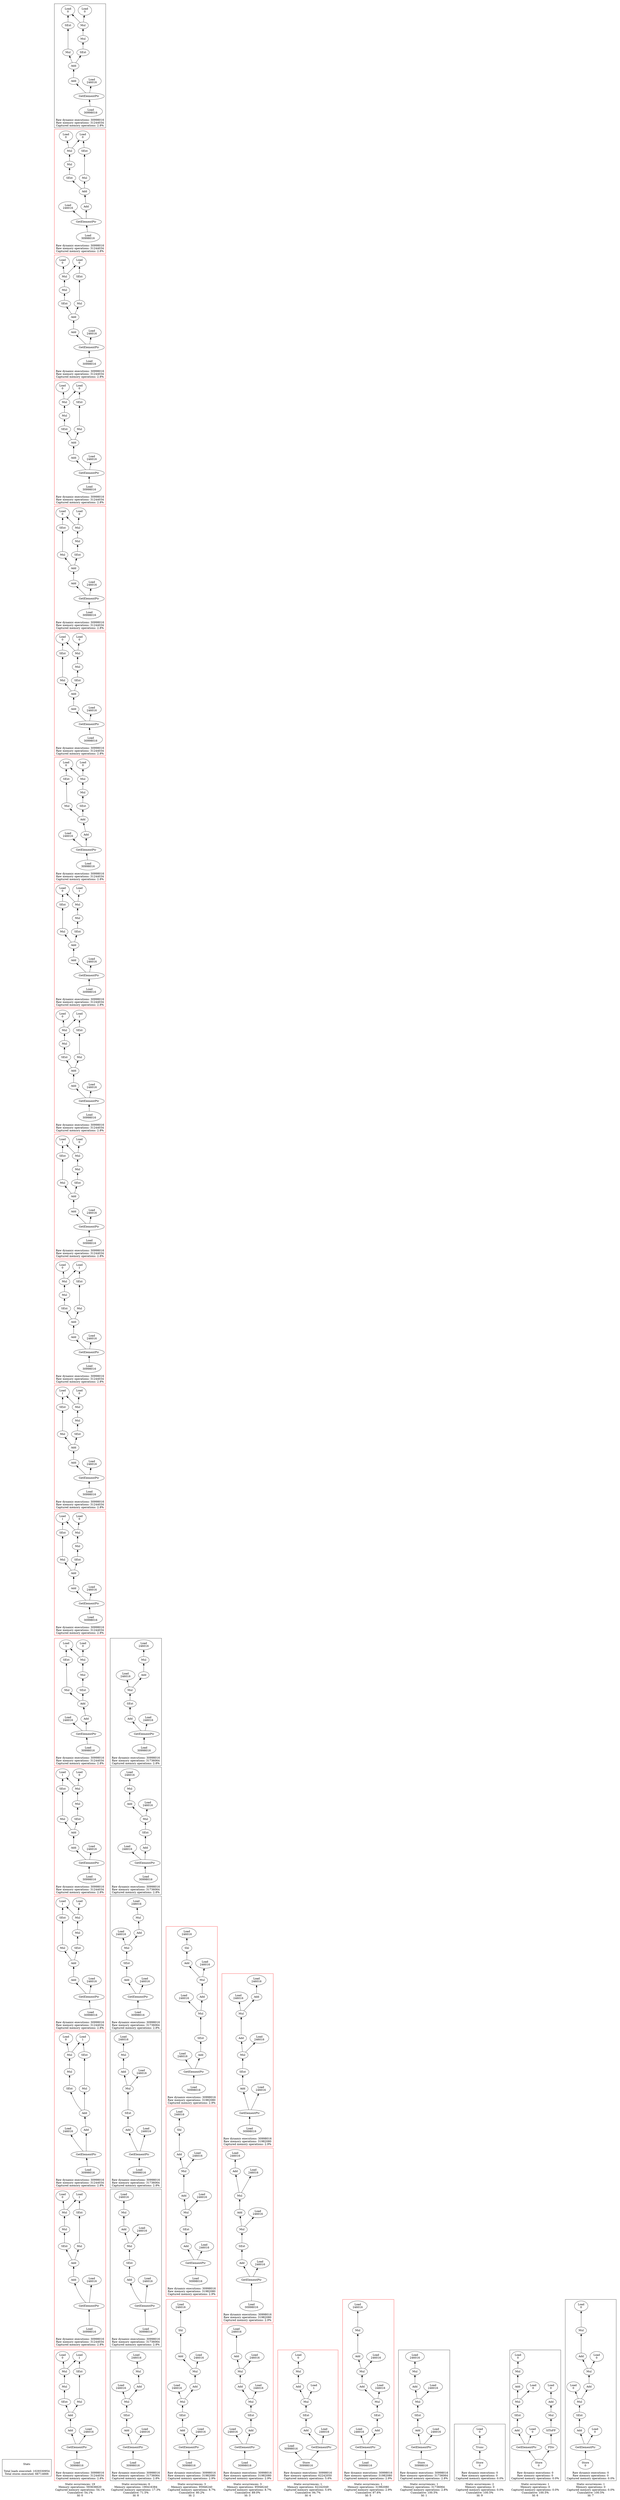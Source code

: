 strict digraph {
rankdir=BT
subgraph {
Stats [shape=plaintext]
cluster=true
label="Total loads executed: 1029330954\nTotal stores executed: 66714666"
}
subgraph {
subgraph {
"0_1_630" [label="Add"]
"0_1_524" [label="Add"]
"0_1_630" -> "0_1_524"
"0_1_523" [label="Mul"]
"0_1_458" [label="SExt"]
"0_1_523" -> "0_1_458"
"0_1_476" [label="Mul"]
"0_1_437" [label="Mul"]
"0_1_476" -> "0_1_437"
"0_1_486" [label="SExt"]
"0_1_524" -> "0_1_486"
"0_1_631" [label="GetElementPtr"]
"0_1_514" [label="Load\n246016"]
"0_1_631" -> "0_1_514"
"0_1_426" [label="Load\n0"]
"0_1_458" -> "0_1_426"
"0_1_631" -> "0_1_630"
"0_1_486" -> "0_1_476"
"0_1_423" [label="Load\n0"]
"0_1_437" -> "0_1_423"
{
rank=min
"0_1_632" [label="Load\n30998016"]
}
"0_1_632" -> "0_1_631"
"0_1_524" -> "0_1_523"
"0_1_437" -> "0_1_426"
cluster=true
label="Raw dynamic executions: 30998016\nRaw memory operations: 31244034\nCaptured memory operations: 2.8%"
}
subgraph {
{
rank=max
"0_2" [shape=point style=invis]
"0_2" -> "0_1_632" [style=invis]
}
"0_2_484" [label="SExt"]
"0_2_476" [label="Mul"]
"0_2_484" -> "0_2_476"
"0_2_640" [label="GetElementPtr"]
"0_2_514" [label="Load\n246016"]
"0_2_640" -> "0_2_514"
"0_2_515" [label="Mul"]
"0_2_457" [label="SExt"]
"0_2_515" -> "0_2_457"
"0_2_437" [label="Mul"]
"0_2_476" -> "0_2_437"
"0_2_639" [label="Add"]
"0_2_531" [label="Add"]
"0_2_639" -> "0_2_531"
"0_2_426" [label="Load\n0"]
"0_2_457" -> "0_2_426"
{
rank=min
"0_2_641" [label="Load\n30998016"]
}
"0_2_641" -> "0_2_640"
"0_2_531" -> "0_2_484"
"0_2_423" [label="Load\n0"]
"0_2_437" -> "0_2_423"
"0_2_640" -> "0_2_639"
"0_2_437" -> "0_2_426"
"0_2_531" -> "0_2_515"
cluster=true
label="Raw dynamic executions: 30998016\nRaw memory operations: 31244034\nCaptured memory operations: 2.8%"
color=red
}
subgraph {
{
rank=max
"0_3" [shape=point style=invis]
"0_3" -> "0_2_641" [style=invis]
}
"0_3_487" [label="SExt"]
"0_3_474" [label="Mul"]
"0_3_487" -> "0_3_474"
"0_3_540" [label="Add"]
"0_3_523" [label="Mul"]
"0_3_540" -> "0_3_523"
"0_3_646" [label="Add"]
"0_3_646" -> "0_3_540"
"0_3_458" [label="SExt"]
"0_3_523" -> "0_3_458"
"0_3_436" [label="Mul"]
"0_3_474" -> "0_3_436"
"0_3_647" [label="GetElementPtr"]
"0_3_514" [label="Load\n246016"]
"0_3_647" -> "0_3_514"
"0_3_426" [label="Load\n0"]
"0_3_458" -> "0_3_426"
"0_3_436" -> "0_3_426"
"0_3_423" [label="Load\n0"]
"0_3_436" -> "0_3_423"
"0_3_540" -> "0_3_487"
"0_3_647" -> "0_3_646"
{
rank=min
"0_3_648" [label="Load\n30998016"]
}
"0_3_648" -> "0_3_647"
cluster=true
label="Raw dynamic executions: 30998016\nRaw memory operations: 31244034\nCaptured memory operations: 2.8%"
color=red
}
subgraph {
{
rank=max
"0_4" [shape=point style=invis]
"0_4" -> "0_3_648" [style=invis]
}
"0_4_543" [label="Add"]
"0_4_480" [label="SExt"]
"0_4_543" -> "0_4_480"
"0_4_456" [label="SExt"]
"0_4_426" [label="Load\n0"]
"0_4_456" -> "0_4_426"
"0_4_474" [label="Mul"]
"0_4_436" [label="Mul"]
"0_4_474" -> "0_4_436"
"0_4_436" -> "0_4_426"
{
rank=min
"0_4_651" [label="Load\n30998016"]
}
"0_4_650" [label="GetElementPtr"]
"0_4_651" -> "0_4_650"
"0_4_649" [label="Add"]
"0_4_649" -> "0_4_543"
"0_4_542" [label="Mul"]
"0_4_543" -> "0_4_542"
"0_4_514" [label="Load\n246016"]
"0_4_650" -> "0_4_514"
"0_4_423" [label="Load\n0"]
"0_4_436" -> "0_4_423"
"0_4_542" -> "0_4_456"
"0_4_650" -> "0_4_649"
"0_4_480" -> "0_4_474"
cluster=true
label="Raw dynamic executions: 30998016\nRaw memory operations: 31244034\nCaptured memory operations: 2.8%"
color=red
}
subgraph {
{
rank=max
"0_5" [shape=point style=invis]
"0_5" -> "0_4_651" [style=invis]
}
"0_5_544" [label="Add"]
"0_5_523" [label="Mul"]
"0_5_544" -> "0_5_523"
"0_5_654" [label="GetElementPtr"]
"0_5_653" [label="Add"]
"0_5_654" -> "0_5_653"
"0_5_458" [label="SExt"]
"0_5_523" -> "0_5_458"
"0_5_479" [label="Mul"]
"0_5_441" [label="Mul"]
"0_5_479" -> "0_5_441"
"0_5_426" [label="Load\n0"]
"0_5_458" -> "0_5_426"
"0_5_488" [label="SExt"]
"0_5_544" -> "0_5_488"
"0_5_514" [label="Load\n246016"]
"0_5_654" -> "0_5_514"
{
rank=min
"0_5_655" [label="Load\n30998016"]
}
"0_5_655" -> "0_5_654"
"0_5_441" -> "0_5_426"
"0_5_653" -> "0_5_544"
"0_5_488" -> "0_5_479"
"0_5_423" [label="Load\n0"]
"0_5_441" -> "0_5_423"
cluster=true
label="Raw dynamic executions: 30998016\nRaw memory operations: 31244034\nCaptured memory operations: 2.8%"
color=red
}
subgraph {
{
rank=max
"0_6" [shape=point style=invis]
"0_6" -> "0_5_655" [style=invis]
}
"0_6_545" [label="Add"]
"0_6_542" [label="Mul"]
"0_6_545" -> "0_6_542"
"0_6_456" [label="SExt"]
"0_6_426" [label="Load\n0"]
"0_6_456" -> "0_6_426"
"0_6_481" [label="SExt"]
"0_6_545" -> "0_6_481"
"0_6_657" [label="Add"]
"0_6_657" -> "0_6_545"
"0_6_658" [label="GetElementPtr"]
"0_6_658" -> "0_6_657"
"0_6_479" [label="Mul"]
"0_6_481" -> "0_6_479"
"0_6_441" [label="Mul"]
"0_6_479" -> "0_6_441"
{
rank=min
"0_6_659" [label="Load\n30998016"]
}
"0_6_659" -> "0_6_658"
"0_6_441" -> "0_6_426"
"0_6_542" -> "0_6_456"
"0_6_514" [label="Load\n246016"]
"0_6_658" -> "0_6_514"
"0_6_423" [label="Load\n0"]
"0_6_441" -> "0_6_423"
cluster=true
label="Raw dynamic executions: 30998016\nRaw memory operations: 31244034\nCaptured memory operations: 2.8%"
color=red
}
subgraph {
{
rank=max
"0_7" [shape=point style=invis]
"0_7" -> "0_6_659" [style=invis]
}
"0_7_666" [label="GetElementPtr"]
"0_7_514" [label="Load\n246016"]
"0_7_666" -> "0_7_514"
"0_7_523" [label="Mul"]
"0_7_458" [label="SExt"]
"0_7_523" -> "0_7_458"
"0_7_476" [label="Mul"]
"0_7_437" [label="Mul"]
"0_7_476" -> "0_7_437"
"0_7_524" [label="Add"]
"0_7_486" [label="SExt"]
"0_7_524" -> "0_7_486"
"0_7_665" [label="Add"]
"0_7_665" -> "0_7_524"
"0_7_426" [label="Load\n0"]
"0_7_458" -> "0_7_426"
{
rank=min
"0_7_667" [label="Load\n30998016"]
}
"0_7_667" -> "0_7_666"
"0_7_486" -> "0_7_476"
"0_7_423" [label="Load\n0"]
"0_7_437" -> "0_7_423"
"0_7_524" -> "0_7_523"
"0_7_437" -> "0_7_426"
"0_7_666" -> "0_7_665"
cluster=true
label="Raw dynamic executions: 30998016\nRaw memory operations: 31244034\nCaptured memory operations: 2.8%"
color=red
}
subgraph {
{
rank=max
"0_0" [shape=point style=invis]
"0_0" -> "0_7_667" [style=invis]
}
"0_0_515" [label="Mul"]
"0_0_457" [label="SExt"]
"0_0_515" -> "0_0_457"
"0_0_625" [label="GetElementPtr"]
"0_0_624" [label="Add"]
"0_0_625" -> "0_0_624"
"0_0_474" [label="Mul"]
"0_0_436" [label="Mul"]
"0_0_474" -> "0_0_436"
"0_0_514" [label="Load\n246016"]
"0_0_625" -> "0_0_514"
{
rank=min
"0_0_626" [label="Load\n30998016"]
}
"0_0_626" -> "0_0_625"
"0_0_426" [label="Load\n0"]
"0_0_436" -> "0_0_426"
"0_0_516" [label="Add"]
"0_0_624" -> "0_0_516"
"0_0_483" [label="SExt"]
"0_0_483" -> "0_0_474"
"0_0_457" -> "0_0_426"
"0_0_516" -> "0_0_515"
"0_0_516" -> "0_0_483"
"0_0_423" [label="Load\n1"]
"0_0_436" -> "0_0_423"
cluster=true
label="Raw dynamic executions: 30998016\nRaw memory operations: 31244034\nCaptured memory operations: 2.8%"
color=red
}
subgraph {
{
rank=max
"0_8" [shape=point style=invis]
"0_8" -> "0_0_626" [style=invis]
}
"0_8_482" [label="SExt"]
"0_8_476" [label="Mul"]
"0_8_482" -> "0_8_476"
"0_8_456" [label="SExt"]
"0_8_426" [label="Load\n1"]
"0_8_456" -> "0_8_426"
"0_8_551" [label="Add"]
"0_8_551" -> "0_8_482"
"0_8_437" [label="Mul"]
"0_8_476" -> "0_8_437"
"0_8_669" [label="GetElementPtr"]
"0_8_668" [label="Add"]
"0_8_669" -> "0_8_668"
"0_8_514" [label="Load\n246016"]
"0_8_669" -> "0_8_514"
"0_8_668" -> "0_8_551"
"0_8_423" [label="Load\n0"]
"0_8_437" -> "0_8_423"
"0_8_542" [label="Mul"]
"0_8_542" -> "0_8_456"
{
rank=min
"0_8_670" [label="Load\n30998016"]
}
"0_8_670" -> "0_8_669"
"0_8_551" -> "0_8_542"
"0_8_437" -> "0_8_426"
cluster=true
label="Raw dynamic executions: 30998016\nRaw memory operations: 31244034\nCaptured memory operations: 2.8%"
color=red
}
subgraph {
{
rank=max
"0_9" [shape=point style=invis]
"0_9" -> "0_8_670" [style=invis]
}
"0_9_673" [label="Add"]
"0_9_524" [label="Add"]
"0_9_673" -> "0_9_524"
"0_9_523" [label="Mul"]
"0_9_458" [label="SExt"]
"0_9_523" -> "0_9_458"
"0_9_476" [label="Mul"]
"0_9_437" [label="Mul"]
"0_9_476" -> "0_9_437"
"0_9_486" [label="SExt"]
"0_9_524" -> "0_9_486"
{
rank=min
"0_9_675" [label="Load\n30998016"]
}
"0_9_674" [label="GetElementPtr"]
"0_9_675" -> "0_9_674"
"0_9_514" [label="Load\n246016"]
"0_9_674" -> "0_9_514"
"0_9_426" [label="Load\n1"]
"0_9_458" -> "0_9_426"
"0_9_674" -> "0_9_673"
"0_9_486" -> "0_9_476"
"0_9_423" [label="Load\n0"]
"0_9_437" -> "0_9_423"
"0_9_524" -> "0_9_523"
"0_9_437" -> "0_9_426"
cluster=true
label="Raw dynamic executions: 30998016\nRaw memory operations: 31244034\nCaptured memory operations: 2.8%"
color=red
}
subgraph {
{
rank=max
"0_10" [shape=point style=invis]
"0_10" -> "0_9_675" [style=invis]
}
"0_10_482" [label="SExt"]
"0_10_476" [label="Mul"]
"0_10_482" -> "0_10_476"
"0_10_456" [label="SExt"]
"0_10_426" [label="Load\n1"]
"0_10_456" -> "0_10_426"
"0_10_551" [label="Add"]
"0_10_551" -> "0_10_482"
"0_10_677" [label="Add"]
"0_10_677" -> "0_10_551"
"0_10_437" [label="Mul"]
"0_10_476" -> "0_10_437"
{
rank=min
"0_10_679" [label="Load\n30998016"]
}
"0_10_678" [label="GetElementPtr"]
"0_10_679" -> "0_10_678"
"0_10_678" -> "0_10_677"
"0_10_423" [label="Load\n0"]
"0_10_437" -> "0_10_423"
"0_10_514" [label="Load\n246016"]
"0_10_678" -> "0_10_514"
"0_10_542" [label="Mul"]
"0_10_542" -> "0_10_456"
"0_10_551" -> "0_10_542"
"0_10_437" -> "0_10_426"
cluster=true
label="Raw dynamic executions: 30998016\nRaw memory operations: 31244034\nCaptured memory operations: 2.8%"
color=red
}
subgraph {
{
rank=max
"0_11" [shape=point style=invis]
"0_11" -> "0_10_679" [style=invis]
}
"0_11_515" [label="Mul"]
"0_11_457" [label="SExt"]
"0_11_515" -> "0_11_457"
"0_11_474" [label="Mul"]
"0_11_436" [label="Mul"]
"0_11_474" -> "0_11_436"
"0_11_685" [label="Add"]
"0_11_516" [label="Add"]
"0_11_685" -> "0_11_516"
"0_11_426" [label="Load\n1"]
"0_11_436" -> "0_11_426"
"0_11_483" [label="SExt"]
"0_11_483" -> "0_11_474"
"0_11_457" -> "0_11_426"
"0_11_516" -> "0_11_515"
"0_11_516" -> "0_11_483"
{
rank=min
"0_11_687" [label="Load\n30998016"]
}
"0_11_686" [label="GetElementPtr"]
"0_11_687" -> "0_11_686"
"0_11_423" [label="Load\n0"]
"0_11_436" -> "0_11_423"
"0_11_514" [label="Load\n246016"]
"0_11_686" -> "0_11_514"
"0_11_686" -> "0_11_685"
cluster=true
label="Raw dynamic executions: 30998016\nRaw memory operations: 31244034\nCaptured memory operations: 2.8%"
color=red
}
subgraph {
{
rank=max
"0_12" [shape=point style=invis]
"0_12" -> "0_11_687" [style=invis]
}
"0_12_689" [label="GetElementPtr"]
"0_12_688" [label="Add"]
"0_12_689" -> "0_12_688"
"0_12_515" [label="Mul"]
"0_12_457" [label="SExt"]
"0_12_515" -> "0_12_457"
"0_12_558" [label="Add"]
"0_12_688" -> "0_12_558"
"0_12_514" [label="Load\n246016"]
"0_12_689" -> "0_12_514"
{
rank=min
"0_12_690" [label="Load\n30998016"]
}
"0_12_690" -> "0_12_689"
"0_12_479" [label="Mul"]
"0_12_441" [label="Mul"]
"0_12_479" -> "0_12_441"
"0_12_485" [label="SExt"]
"0_12_485" -> "0_12_479"
"0_12_558" -> "0_12_515"
"0_12_558" -> "0_12_485"
"0_12_426" [label="Load\n1"]
"0_12_457" -> "0_12_426"
"0_12_441" -> "0_12_426"
"0_12_423" [label="Load\n0"]
"0_12_441" -> "0_12_423"
cluster=true
label="Raw dynamic executions: 30998016\nRaw memory operations: 31244034\nCaptured memory operations: 2.8%"
color=red
}
subgraph {
{
rank=max
"0_13" [shape=point style=invis]
"0_13" -> "0_12_690" [style=invis]
}
"0_13_515" [label="Mul"]
"0_13_457" [label="SExt"]
"0_13_515" -> "0_13_457"
{
rank=min
"0_13_694" [label="Load\n30998016"]
}
"0_13_693" [label="GetElementPtr"]
"0_13_694" -> "0_13_693"
"0_13_474" [label="Mul"]
"0_13_436" [label="Mul"]
"0_13_474" -> "0_13_436"
"0_13_426" [label="Load\n1"]
"0_13_436" -> "0_13_426"
"0_13_514" [label="Load\n246016"]
"0_13_693" -> "0_13_514"
"0_13_483" [label="SExt"]
"0_13_483" -> "0_13_474"
"0_13_457" -> "0_13_426"
"0_13_516" [label="Add"]
"0_13_516" -> "0_13_515"
"0_13_516" -> "0_13_483"
"0_13_423" [label="Load\n0"]
"0_13_436" -> "0_13_423"
"0_13_692" [label="Add"]
"0_13_692" -> "0_13_516"
"0_13_693" -> "0_13_692"
cluster=true
label="Raw dynamic executions: 30998016\nRaw memory operations: 31244034\nCaptured memory operations: 2.8%"
color=red
}
subgraph {
{
rank=max
"0_14" [shape=point style=invis]
"0_14" -> "0_13_694" [style=invis]
}
"0_14_515" [label="Mul"]
"0_14_457" [label="SExt"]
"0_14_515" -> "0_14_457"
"0_14_696" [label="Add"]
"0_14_558" [label="Add"]
"0_14_696" -> "0_14_558"
{
rank=min
"0_14_698" [label="Load\n30998016"]
}
"0_14_697" [label="GetElementPtr"]
"0_14_698" -> "0_14_697"
"0_14_514" [label="Load\n246016"]
"0_14_697" -> "0_14_514"
"0_14_479" [label="Mul"]
"0_14_441" [label="Mul"]
"0_14_479" -> "0_14_441"
"0_14_485" [label="SExt"]
"0_14_485" -> "0_14_479"
"0_14_558" -> "0_14_515"
"0_14_558" -> "0_14_485"
"0_14_426" [label="Load\n1"]
"0_14_457" -> "0_14_426"
"0_14_441" -> "0_14_426"
"0_14_423" [label="Load\n0"]
"0_14_441" -> "0_14_423"
"0_14_697" -> "0_14_696"
cluster=true
label="Raw dynamic executions: 30998016\nRaw memory operations: 31244034\nCaptured memory operations: 2.8%"
color=red
}
subgraph {
{
rank=max
"0_15" [shape=point style=invis]
"0_15" -> "0_14_698" [style=invis]
}
"0_15_515" [label="Mul"]
"0_15_457" [label="SExt"]
"0_15_515" -> "0_15_457"
{
rank=min
"0_15_706" [label="Load\n30998016"]
}
"0_15_705" [label="GetElementPtr"]
"0_15_706" -> "0_15_705"
"0_15_479" [label="Mul"]
"0_15_441" [label="Mul"]
"0_15_479" -> "0_15_441"
"0_15_558" [label="Add"]
"0_15_558" -> "0_15_515"
"0_15_704" [label="Add"]
"0_15_705" -> "0_15_704"
"0_15_485" [label="SExt"]
"0_15_485" -> "0_15_479"
"0_15_558" -> "0_15_485"
"0_15_426" [label="Load\n1"]
"0_15_457" -> "0_15_426"
"0_15_441" -> "0_15_426"
"0_15_514" [label="Load\n246016"]
"0_15_705" -> "0_15_514"
"0_15_704" -> "0_15_558"
"0_15_423" [label="Load\n0"]
"0_15_441" -> "0_15_423"
cluster=true
label="Raw dynamic executions: 30998016\nRaw memory operations: 31244034\nCaptured memory operations: 2.8%"
color=red
}
subgraph {
{
rank=max
"0_16" [shape=point style=invis]
"0_16" -> "0_15_706" [style=invis]
}
"0_16_482" [label="SExt"]
"0_16_476" [label="Mul"]
"0_16_482" -> "0_16_476"
"0_16_456" [label="SExt"]
"0_16_426" [label="Load\n1"]
"0_16_456" -> "0_16_426"
"0_16_551" [label="Add"]
"0_16_551" -> "0_16_482"
"0_16_437" [label="Mul"]
"0_16_476" -> "0_16_437"
"0_16_712" [label="GetElementPtr"]
"0_16_514" [label="Load\n246016"]
"0_16_712" -> "0_16_514"
{
rank=min
"0_16_713" [label="Load\n30998016"]
}
"0_16_713" -> "0_16_712"
"0_16_711" [label="Add"]
"0_16_712" -> "0_16_711"
"0_16_711" -> "0_16_551"
"0_16_423" [label="Load\n0"]
"0_16_437" -> "0_16_423"
"0_16_542" [label="Mul"]
"0_16_542" -> "0_16_456"
"0_16_551" -> "0_16_542"
"0_16_437" -> "0_16_426"
cluster=true
label="Raw dynamic executions: 30998016\nRaw memory operations: 31244034\nCaptured memory operations: 2.8%"
color=red
}
subgraph {
{
rank=max
"0_17" [shape=point style=invis]
"0_17" -> "0_16_713" [style=invis]
}
"0_17_484" [label="SExt"]
"0_17_476" [label="Mul"]
"0_17_484" -> "0_17_476"
"0_17_515" [label="Mul"]
"0_17_457" [label="SExt"]
"0_17_515" -> "0_17_457"
"0_17_437" [label="Mul"]
"0_17_476" -> "0_17_437"
"0_17_718" [label="Add"]
"0_17_531" [label="Add"]
"0_17_718" -> "0_17_531"
"0_17_719" [label="GetElementPtr"]
"0_17_514" [label="Load\n246016"]
"0_17_719" -> "0_17_514"
{
rank=min
"0_17_720" [label="Load\n30998016"]
}
"0_17_720" -> "0_17_719"
"0_17_426" [label="Load\n1"]
"0_17_457" -> "0_17_426"
"0_17_531" -> "0_17_484"
"0_17_423" [label="Load\n0"]
"0_17_437" -> "0_17_423"
"0_17_719" -> "0_17_718"
"0_17_437" -> "0_17_426"
"0_17_531" -> "0_17_515"
cluster=true
label="Raw dynamic executions: 30998016\nRaw memory operations: 31244034\nCaptured memory operations: 2.8%"
color=red
}
subgraph {
{
rank=max
"0_18" [shape=point style=invis]
"0_18" -> "0_17_720" [style=invis]
}
"0_18_484" [label="SExt"]
"0_18_476" [label="Mul"]
"0_18_484" -> "0_18_476"
"0_18_515" [label="Mul"]
"0_18_457" [label="SExt"]
"0_18_515" -> "0_18_457"
"0_18_437" [label="Mul"]
"0_18_476" -> "0_18_437"
"0_18_426" [label="Load\n1"]
"0_18_457" -> "0_18_426"
"0_18_531" [label="Add"]
"0_18_531" -> "0_18_484"
"0_18_423" [label="Load\n0"]
"0_18_437" -> "0_18_423"
"0_18_729" [label="Add"]
"0_18_729" -> "0_18_531"
{
rank=min
"0_18_731" [label="Load\n30998016"]
}
"0_18_730" [label="GetElementPtr"]
"0_18_731" -> "0_18_730"
"0_18_730" -> "0_18_729"
"0_18_514" [label="Load\n246016"]
"0_18_730" -> "0_18_514"
"0_18_437" -> "0_18_426"
"0_18_531" -> "0_18_515"
cluster=true
label="Raw dynamic executions: 30998016\nRaw memory operations: 31244034\nCaptured memory operations: 2.8%"
color=red
}
cluster=true
penwidth=0
label="Static occurrences: 19\nMemory operations: 593636620\nCaptured memory operations: 54.1%\nCumulative: 54.1%\nId: 0"
}
subgraph {
subgraph {
"8_0_513" [label="Mul"]
"8_0_509" [label="Load\n246016"]
"8_0_513" -> "8_0_509"
"8_0_621" [label="Add"]
"8_0_605" [label="SExt"]
"8_0_621" -> "8_0_605"
"8_0_622" [label="GetElementPtr"]
"8_0_506" [label="Load\n246016"]
"8_0_622" -> "8_0_506"
"8_0_510" [label="Mul"]
"8_0_508" [label="Load\n246016"]
"8_0_510" -> "8_0_508"
"8_0_605" -> "8_0_513"
{
rank=min
"8_0_623" [label="Load\n30998016"]
}
"8_0_623" -> "8_0_622"
"8_0_512" [label="Add"]
"8_0_512" -> "8_0_510"
"8_0_622" -> "8_0_621"
"8_0_513" -> "8_0_512"
cluster=true
label="Raw dynamic executions: 30998016\nRaw memory operations: 31736064\nCaptured memory operations: 2.8%"
}
subgraph {
{
rank=max
"8_1" [shape=point style=invis]
"8_1" -> "8_0_623" [style=invis]
}
"8_1_644" [label="GetElementPtr"]
"8_1_532" [label="Load\n246016"]
"8_1_644" -> "8_1_532"
"8_1_539" [label="Mul"]
"8_1_538" [label="Add"]
"8_1_539" -> "8_1_538"
"8_1_536" [label="Mul"]
"8_1_534" [label="Load\n246016"]
"8_1_536" -> "8_1_534"
"8_1_535" [label="Load\n246016"]
"8_1_539" -> "8_1_535"
"8_1_643" [label="Add"]
"8_1_644" -> "8_1_643"
"8_1_538" -> "8_1_536"
{
rank=min
"8_1_645" [label="Load\n30998016"]
}
"8_1_645" -> "8_1_644"
"8_1_608" [label="SExt"]
"8_1_608" -> "8_1_539"
"8_1_643" -> "8_1_608"
cluster=true
label="Raw dynamic executions: 30998016\nRaw memory operations: 31736064\nCaptured memory operations: 2.8%"
}
subgraph {
{
rank=max
"8_2" [shape=point style=invis]
"8_2" -> "8_1_645" [style=invis]
}
"8_2_563" [label="Mul"]
"8_2_561" [label="Load\n246016"]
"8_2_563" -> "8_2_561"
"8_2_566" [label="Mul"]
"8_2_562" [label="Load\n246016"]
"8_2_566" -> "8_2_562"
"8_2_565" [label="Add"]
"8_2_565" -> "8_2_563"
"8_2_611" [label="SExt"]
"8_2_611" -> "8_2_566"
"8_2_702" [label="GetElementPtr"]
"8_2_701" [label="Add"]
"8_2_702" -> "8_2_701"
"8_2_566" -> "8_2_565"
"8_2_701" -> "8_2_611"
"8_2_559" [label="Load\n246016"]
"8_2_702" -> "8_2_559"
{
rank=min
"8_2_703" [label="Load\n30998016"]
}
"8_2_703" -> "8_2_702"
cluster=true
label="Raw dynamic executions: 30998016\nRaw memory operations: 31736064\nCaptured memory operations: 2.8%"
}
subgraph {
{
rank=max
"8_3" [shape=point style=invis]
"8_3" -> "8_2_703" [style=invis]
}
{
rank=min
"8_3_724" [label="Load\n30998016"]
}
"8_3_723" [label="GetElementPtr"]
"8_3_724" -> "8_3_723"
"8_3_581" [label="Mul"]
"8_3_579" [label="Load\n246016"]
"8_3_581" -> "8_3_579"
"8_3_583" [label="Add"]
"8_3_583" -> "8_3_581"
"8_3_722" [label="Add"]
"8_3_614" [label="SExt"]
"8_3_722" -> "8_3_614"
"8_3_723" -> "8_3_722"
"8_3_584" [label="Mul"]
"8_3_584" -> "8_3_583"
"8_3_580" [label="Load\n246016"]
"8_3_584" -> "8_3_580"
"8_3_578" [label="Load\n246016"]
"8_3_723" -> "8_3_578"
"8_3_614" -> "8_3_584"
cluster=true
label="Raw dynamic executions: 30998016\nRaw memory operations: 31736064\nCaptured memory operations: 2.8%"
}
subgraph {
{
rank=max
"8_4" [shape=point style=invis]
"8_4" -> "8_3_724" [style=invis]
}
"8_4_735" [label="GetElementPtr"]
"8_4_734" [label="Add"]
"8_4_735" -> "8_4_734"
{
rank=min
"8_4_736" [label="Load\n30998016"]
}
"8_4_736" -> "8_4_735"
"8_4_597" [label="Mul"]
"8_4_596" [label="Add"]
"8_4_597" -> "8_4_596"
"8_4_591" [label="Load\n246016"]
"8_4_735" -> "8_4_591"
"8_4_616" [label="SExt"]
"8_4_616" -> "8_4_597"
"8_4_593" [label="Load\n246016"]
"8_4_597" -> "8_4_593"
"8_4_734" -> "8_4_616"
"8_4_594" [label="Mul"]
"8_4_596" -> "8_4_594"
"8_4_592" [label="Load\n246016"]
"8_4_594" -> "8_4_592"
cluster=true
label="Raw dynamic executions: 30998016\nRaw memory operations: 31736064\nCaptured memory operations: 2.8%"
}
subgraph {
{
rank=max
"8_5" [shape=point style=invis]
"8_5" -> "8_4_736" [style=invis]
}
"8_5_766" [label="Mul"]
"8_5_762" [label="Load\n246016"]
"8_5_766" -> "8_5_762"
"8_5_765" [label="Add"]
"8_5_763" [label="Mul"]
"8_5_765" -> "8_5_763"
{
rank=min
"8_5_777" [label="Load\n30998016"]
}
"8_5_776" [label="GetElementPtr"]
"8_5_777" -> "8_5_776"
"8_5_761" [label="Load\n246016"]
"8_5_763" -> "8_5_761"
"8_5_771" [label="SExt"]
"8_5_771" -> "8_5_766"
"8_5_766" -> "8_5_765"
"8_5_775" [label="Add"]
"8_5_776" -> "8_5_775"
"8_5_760" [label="Load\n246016"]
"8_5_776" -> "8_5_760"
"8_5_775" -> "8_5_771"
cluster=true
label="Raw dynamic executions: 30998016\nRaw memory operations: 31736064\nCaptured memory operations: 2.8%"
}
cluster=true
penwidth=0
label="Static occurrences: 6\nMemory operations: 190416384\nCaptured memory operations: 17.3%\nCumulative: 71.5%\nId: 8"
}
subgraph {
subgraph {
"2_0_526" [label="Add"]
"2_0_525" [label="Shl"]
"2_0_526" -> "2_0_525"
"2_0_636" [label="GetElementPtr"]
"2_0_506" [label="Load\n246016"]
"2_0_636" -> "2_0_506"
"2_0_607" [label="SExt"]
"2_0_530" [label="Mul"]
"2_0_607" -> "2_0_530"
"2_0_527" [label="Mul"]
"2_0_508" [label="Load\n246016"]
"2_0_527" -> "2_0_508"
"2_0_509" [label="Load\n246016"]
"2_0_530" -> "2_0_509"
"2_0_527" -> "2_0_526"
"2_0_529" [label="Add"]
"2_0_530" -> "2_0_529"
{
rank=min
"2_0_637" [label="Load\n30998016"]
}
"2_0_637" -> "2_0_636"
"2_0_635" [label="Add"]
"2_0_635" -> "2_0_607"
"2_0_507" [label="Load\n246016"]
"2_0_525" -> "2_0_507"
"2_0_636" -> "2_0_635"
"2_0_529" -> "2_0_527"
cluster=true
label="Raw dynamic executions: 30998016\nRaw memory operations: 31982080\nCaptured memory operations: 2.9%"
color=red
}
subgraph {
{
rank=max
"2_1" [shape=point style=invis]
"2_1" -> "2_0_637" [style=invis]
}
"2_1_554" [label="Mul"]
"2_1_553" [label="Add"]
"2_1_554" -> "2_1_553"
"2_1_682" [label="Add"]
"2_1_610" [label="SExt"]
"2_1_682" -> "2_1_610"
"2_1_552" [label="Shl"]
"2_1_553" -> "2_1_552"
"2_1_557" [label="Mul"]
"2_1_556" [label="Add"]
"2_1_557" -> "2_1_556"
"2_1_610" -> "2_1_557"
{
rank=min
"2_1_684" [label="Load\n30998016"]
}
"2_1_683" [label="GetElementPtr"]
"2_1_684" -> "2_1_683"
"2_1_534" [label="Load\n246016"]
"2_1_554" -> "2_1_534"
"2_1_535" [label="Load\n246016"]
"2_1_557" -> "2_1_535"
"2_1_532" [label="Load\n246016"]
"2_1_683" -> "2_1_532"
"2_1_556" -> "2_1_554"
"2_1_683" -> "2_1_682"
"2_1_533" [label="Load\n246016"]
"2_1_552" -> "2_1_533"
cluster=true
label="Raw dynamic executions: 30998016\nRaw memory operations: 31982080\nCaptured memory operations: 2.9%"
color=red
}
subgraph {
{
rank=max
"2_2" [shape=point style=invis]
"2_2" -> "2_1_684" [style=invis]
}
"2_2_715" [label="Add"]
"2_2_613" [label="SExt"]
"2_2_715" -> "2_2_613"
{
rank=min
"2_2_717" [label="Load\n30998016"]
}
"2_2_716" [label="GetElementPtr"]
"2_2_717" -> "2_2_716"
"2_2_574" [label="Mul"]
"2_2_573" [label="Add"]
"2_2_574" -> "2_2_573"
"2_2_577" [label="Mul"]
"2_2_613" -> "2_2_577"
"2_2_716" -> "2_2_715"
"2_2_572" [label="Shl"]
"2_2_573" -> "2_2_572"
"2_2_561" [label="Load\n246016"]
"2_2_574" -> "2_2_561"
"2_2_562" [label="Load\n246016"]
"2_2_577" -> "2_2_562"
"2_2_576" [label="Add"]
"2_2_576" -> "2_2_574"
"2_2_559" [label="Load\n246016"]
"2_2_716" -> "2_2_559"
"2_2_560" [label="Load\n246016"]
"2_2_572" -> "2_2_560"
"2_2_577" -> "2_2_576"
cluster=true
label="Raw dynamic executions: 30998016\nRaw memory operations: 31982080\nCaptured memory operations: 2.9%"
color=red
}
cluster=true
penwidth=0
label="Static occurrences: 3\nMemory operations: 95946240\nCaptured memory operations: 8.7%\nCumulative: 80.2%\nId: 2"
}
subgraph {
subgraph {
"3_0_518" [label="Mul"]
"3_0_508" [label="Load\n246016"]
"3_0_518" -> "3_0_508"
"3_0_517" [label="Add"]
"3_0_518" -> "3_0_517"
"3_0_520" [label="Add"]
"3_0_520" -> "3_0_518"
"3_0_521" [label="Mul"]
"3_0_509" [label="Load\n246016"]
"3_0_521" -> "3_0_509"
"3_0_606" [label="SExt"]
"3_0_606" -> "3_0_521"
{
rank=min
"3_0_629" [label="Load\n30998016"]
}
"3_0_628" [label="GetElementPtr"]
"3_0_629" -> "3_0_628"
"3_0_521" -> "3_0_520"
"3_0_627" [label="Add"]
"3_0_627" -> "3_0_606"
"3_0_507" [label="Load\n246016"]
"3_0_517" -> "3_0_507"
"3_0_506" [label="Load\n246016"]
"3_0_628" -> "3_0_506"
"3_0_628" -> "3_0_627"
cluster=true
label="Raw dynamic executions: 30998016\nRaw memory operations: 31982080\nCaptured memory operations: 2.9%"
color=red
}
subgraph {
{
rank=max
"3_1" [shape=point style=invis]
"3_1" -> "3_0_629" [style=invis]
}
"3_1_609" [label="SExt"]
"3_1_550" [label="Mul"]
"3_1_609" -> "3_1_550"
"3_1_663" [label="GetElementPtr"]
"3_1_662" [label="Add"]
"3_1_663" -> "3_1_662"
{
rank=min
"3_1_664" [label="Load\n30998016"]
}
"3_1_664" -> "3_1_663"
"3_1_662" -> "3_1_609"
"3_1_549" [label="Add"]
"3_1_550" -> "3_1_549"
"3_1_547" [label="Mul"]
"3_1_546" [label="Add"]
"3_1_547" -> "3_1_546"
"3_1_549" -> "3_1_547"
"3_1_532" [label="Load\n246016"]
"3_1_663" -> "3_1_532"
"3_1_534" [label="Load\n246016"]
"3_1_547" -> "3_1_534"
"3_1_535" [label="Load\n246016"]
"3_1_550" -> "3_1_535"
"3_1_533" [label="Load\n246016"]
"3_1_546" -> "3_1_533"
cluster=true
label="Raw dynamic executions: 30998016\nRaw memory operations: 31982080\nCaptured memory operations: 2.9%"
color=red
}
subgraph {
{
rank=max
"3_2" [shape=point style=invis]
"3_2" -> "3_1_664" [style=invis]
}
"3_2_709" [label="GetElementPtr"]
"3_2_559" [label="Load\n246016"]
"3_2_709" -> "3_2_559"
"3_2_708" [label="Add"]
"3_2_709" -> "3_2_708"
"3_2_568" [label="Mul"]
"3_2_567" [label="Add"]
"3_2_568" -> "3_2_567"
"3_2_561" [label="Load\n246016"]
"3_2_568" -> "3_2_561"
{
rank=min
"3_2_710" [label="Load\n30998016"]
}
"3_2_710" -> "3_2_709"
"3_2_571" [label="Mul"]
"3_2_570" [label="Add"]
"3_2_571" -> "3_2_570"
"3_2_560" [label="Load\n246016"]
"3_2_567" -> "3_2_560"
"3_2_612" [label="SExt"]
"3_2_612" -> "3_2_571"
"3_2_562" [label="Load\n246016"]
"3_2_571" -> "3_2_562"
"3_2_570" -> "3_2_568"
"3_2_708" -> "3_2_612"
cluster=true
label="Raw dynamic executions: 30998016\nRaw memory operations: 31982080\nCaptured memory operations: 2.9%"
color=red
}
cluster=true
penwidth=0
label="Static occurrences: 3\nMemory operations: 95946240\nCaptured memory operations: 8.7%\nCumulative: 89.0%\nId: 3"
}
subgraph {
subgraph {
{
rank=min
"4_0_780" [label="Store\n30998016"]
}
"4_0_777" [label="Load\n30998016"]
"4_0_780" -> "4_0_777"
"4_0_779" [label="GetElementPtr"]
"4_0_778" [label="Add"]
"4_0_779" -> "4_0_778"
"4_0_780" -> "4_0_779"
"4_0_770" [label="Mul"]
"4_0_769" [label="Add"]
"4_0_770" -> "4_0_769"
"4_0_756" [label="Mul"]
"4_0_423" [label="Load\n0"]
"4_0_756" -> "4_0_423"
"4_0_772" [label="SExt"]
"4_0_778" -> "4_0_772"
"4_0_767" [label="Load\n246016"]
"4_0_779" -> "4_0_767"
"4_0_772" -> "4_0_770"
"4_0_769" -> "4_0_756"
"4_0_426" [label="Load\n1"]
"4_0_770" -> "4_0_426"
cluster=true
label="Raw dynamic executions: 30998016\nRaw memory operations: 62242050\nCaptured memory operations: 5.6%"
color=red
}
cluster=true
penwidth=0
label="Static occurrences: 1\nMemory operations: 62242049\nCaptured memory operations: 5.6%\nCumulative: 94.7%\nId: 4"
}
subgraph {
subgraph {
{
rank=min
"5_0_728" [label="Load\n30998016"]
}
"5_0_727" [label="GetElementPtr"]
"5_0_728" -> "5_0_727"
"5_0_585" [label="Mul"]
"5_0_507" [label="Load\n246016"]
"5_0_585" -> "5_0_507"
"5_0_506" [label="Load\n246016"]
"5_0_727" -> "5_0_506"
"5_0_590" [label="Mul"]
"5_0_589" [label="Add"]
"5_0_590" -> "5_0_589"
"5_0_587" [label="Mul"]
"5_0_586" [label="Add"]
"5_0_587" -> "5_0_586"
"5_0_726" [label="Add"]
"5_0_615" [label="SExt"]
"5_0_726" -> "5_0_615"
"5_0_586" -> "5_0_585"
"5_0_615" -> "5_0_590"
"5_0_508" [label="Load\n246016"]
"5_0_587" -> "5_0_508"
"5_0_589" -> "5_0_587"
"5_0_509" [label="Load\n246016"]
"5_0_590" -> "5_0_509"
"5_0_727" -> "5_0_726"
cluster=true
label="Raw dynamic executions: 30998016\nRaw memory operations: 31982080\nCaptured memory operations: 2.9%"
color=red
}
cluster=true
penwidth=0
label="Static occurrences: 1\nMemory operations: 31982080\nCaptured memory operations: 2.9%\nCumulative: 97.6%\nId: 5"
}
subgraph {
subgraph {
"1_0_742" [label="GetElementPtr"]
"1_0_741" [label="Add"]
"1_0_742" -> "1_0_741"
{
rank=min
"1_0_743" [label="Store\n30998016"]
}
"1_0_743" -> "1_0_742"
"1_0_598" [label="Load\n246016"]
"1_0_742" -> "1_0_598"
"1_0_604" [label="Mul"]
"1_0_603" [label="Add"]
"1_0_604" -> "1_0_603"
"1_0_617" [label="SExt"]
"1_0_617" -> "1_0_604"
"1_0_600" [label="Load\n246016"]
"1_0_604" -> "1_0_600"
"1_0_601" [label="Mul"]
"1_0_603" -> "1_0_601"
"1_0_599" [label="Load\n246016"]
"1_0_601" -> "1_0_599"
"1_0_741" -> "1_0_617"
cluster=true
label="Raw dynamic executions: 30998016\nRaw memory operations: 31736064\nCaptured memory operations: 2.8%"
}
cluster=true
penwidth=0
label="Static occurrences: 1\nMemory operations: 31736064\nCaptured memory operations: 2.8%\nCumulative: 100.5%\nId: 1"
}
subgraph {
subgraph {
{
rank=min
"9_0_869" [label="Store\n0"]
}
"9_0_868" [label="Trunc"]
"9_0_869" -> "9_0_868"
"9_0_866" [label="Load\n0"]
"9_0_868" -> "9_0_866"
cluster=true
label="Raw dynamic executions: 0\nRaw memory operations: 0\nCaptured memory operations: 0.0%"
}
cluster=true
penwidth=0
label="Static occurrences: 2\nMemory operations: 0\nCaptured memory operations: 0.0%\nCumulative: 100.5%\nId: 9"
}
subgraph {
subgraph {
"6_0_366" [label="GetElementPtr"]
"6_0_365" [label="Add"]
"6_0_366" -> "6_0_365"
{
rank=min
"6_0_367" [label="Store\n0"]
}
"6_0_352" [label="FDiv"]
"6_0_367" -> "6_0_352"
"6_0_367" -> "6_0_366"
"6_0_342" [label="Mul"]
"6_0_341" [label="Add"]
"6_0_342" -> "6_0_341"
"6_0_362" [label="SExt"]
"6_0_361" [label="Mul"]
"6_0_362" -> "6_0_361"
"6_0_334" [label="Load\n0"]
"6_0_341" -> "6_0_334"
"6_0_353" [label="Mul"]
"6_0_338" [label="Load\n0"]
"6_0_353" -> "6_0_338"
"6_0_343" [label="SIToFP"]
"6_0_352" -> "6_0_343"
"6_0_343" -> "6_0_342"
"6_0_360" [label="Add"]
"6_0_360" -> "6_0_353"
"6_0_358" [label="Load\n0"]
"6_0_366" -> "6_0_358"
"6_0_348" [label="Load\n0"]
"6_0_361" -> "6_0_348"
"6_0_361" -> "6_0_360"
"6_0_365" -> "6_0_362"
cluster=true
label="Raw dynamic executions: 0\nRaw memory operations: 0\nCaptured memory operations: 0.0%"
}
cluster=true
penwidth=0
label="Static occurrences: 1\nMemory operations: 0\nCaptured memory operations: 0.0%\nCumulative: 100.5%\nId: 6"
}
subgraph {
subgraph {
"7_0_386" [label="Mul"]
"7_0_379" [label="Load\n0"]
"7_0_386" -> "7_0_379"
"7_0_403" [label="SExt"]
"7_0_402" [label="Mul"]
"7_0_403" -> "7_0_402"
"7_0_406" [label="Add"]
"7_0_406" -> "7_0_403"
"7_0_391" [label="Load\n0"]
"7_0_402" -> "7_0_391"
"7_0_407" [label="GetElementPtr"]
"7_0_407" -> "7_0_406"
"7_0_394" [label="Mul"]
"7_0_393" [label="Add"]
"7_0_394" -> "7_0_393"
"7_0_393" -> "7_0_386"
"7_0_399" [label="Load\n0"]
"7_0_407" -> "7_0_399"
"7_0_401" [label="Add"]
"7_0_401" -> "7_0_394"
"7_0_383" [label="Load\n0"]
"7_0_394" -> "7_0_383"
"7_0_402" -> "7_0_401"
{
rank=min
"7_0_408" [label="Store\n0"]
}
"7_0_408" -> "7_0_407"
cluster=true
label="Raw dynamic executions: 0\nRaw memory operations: 0\nCaptured memory operations: 0.0%"
}
cluster=true
penwidth=0
label="Static occurrences: 1\nMemory operations: 0\nCaptured memory operations: 0.0%\nCumulative: 100.5%\nId: 7"
}
}
